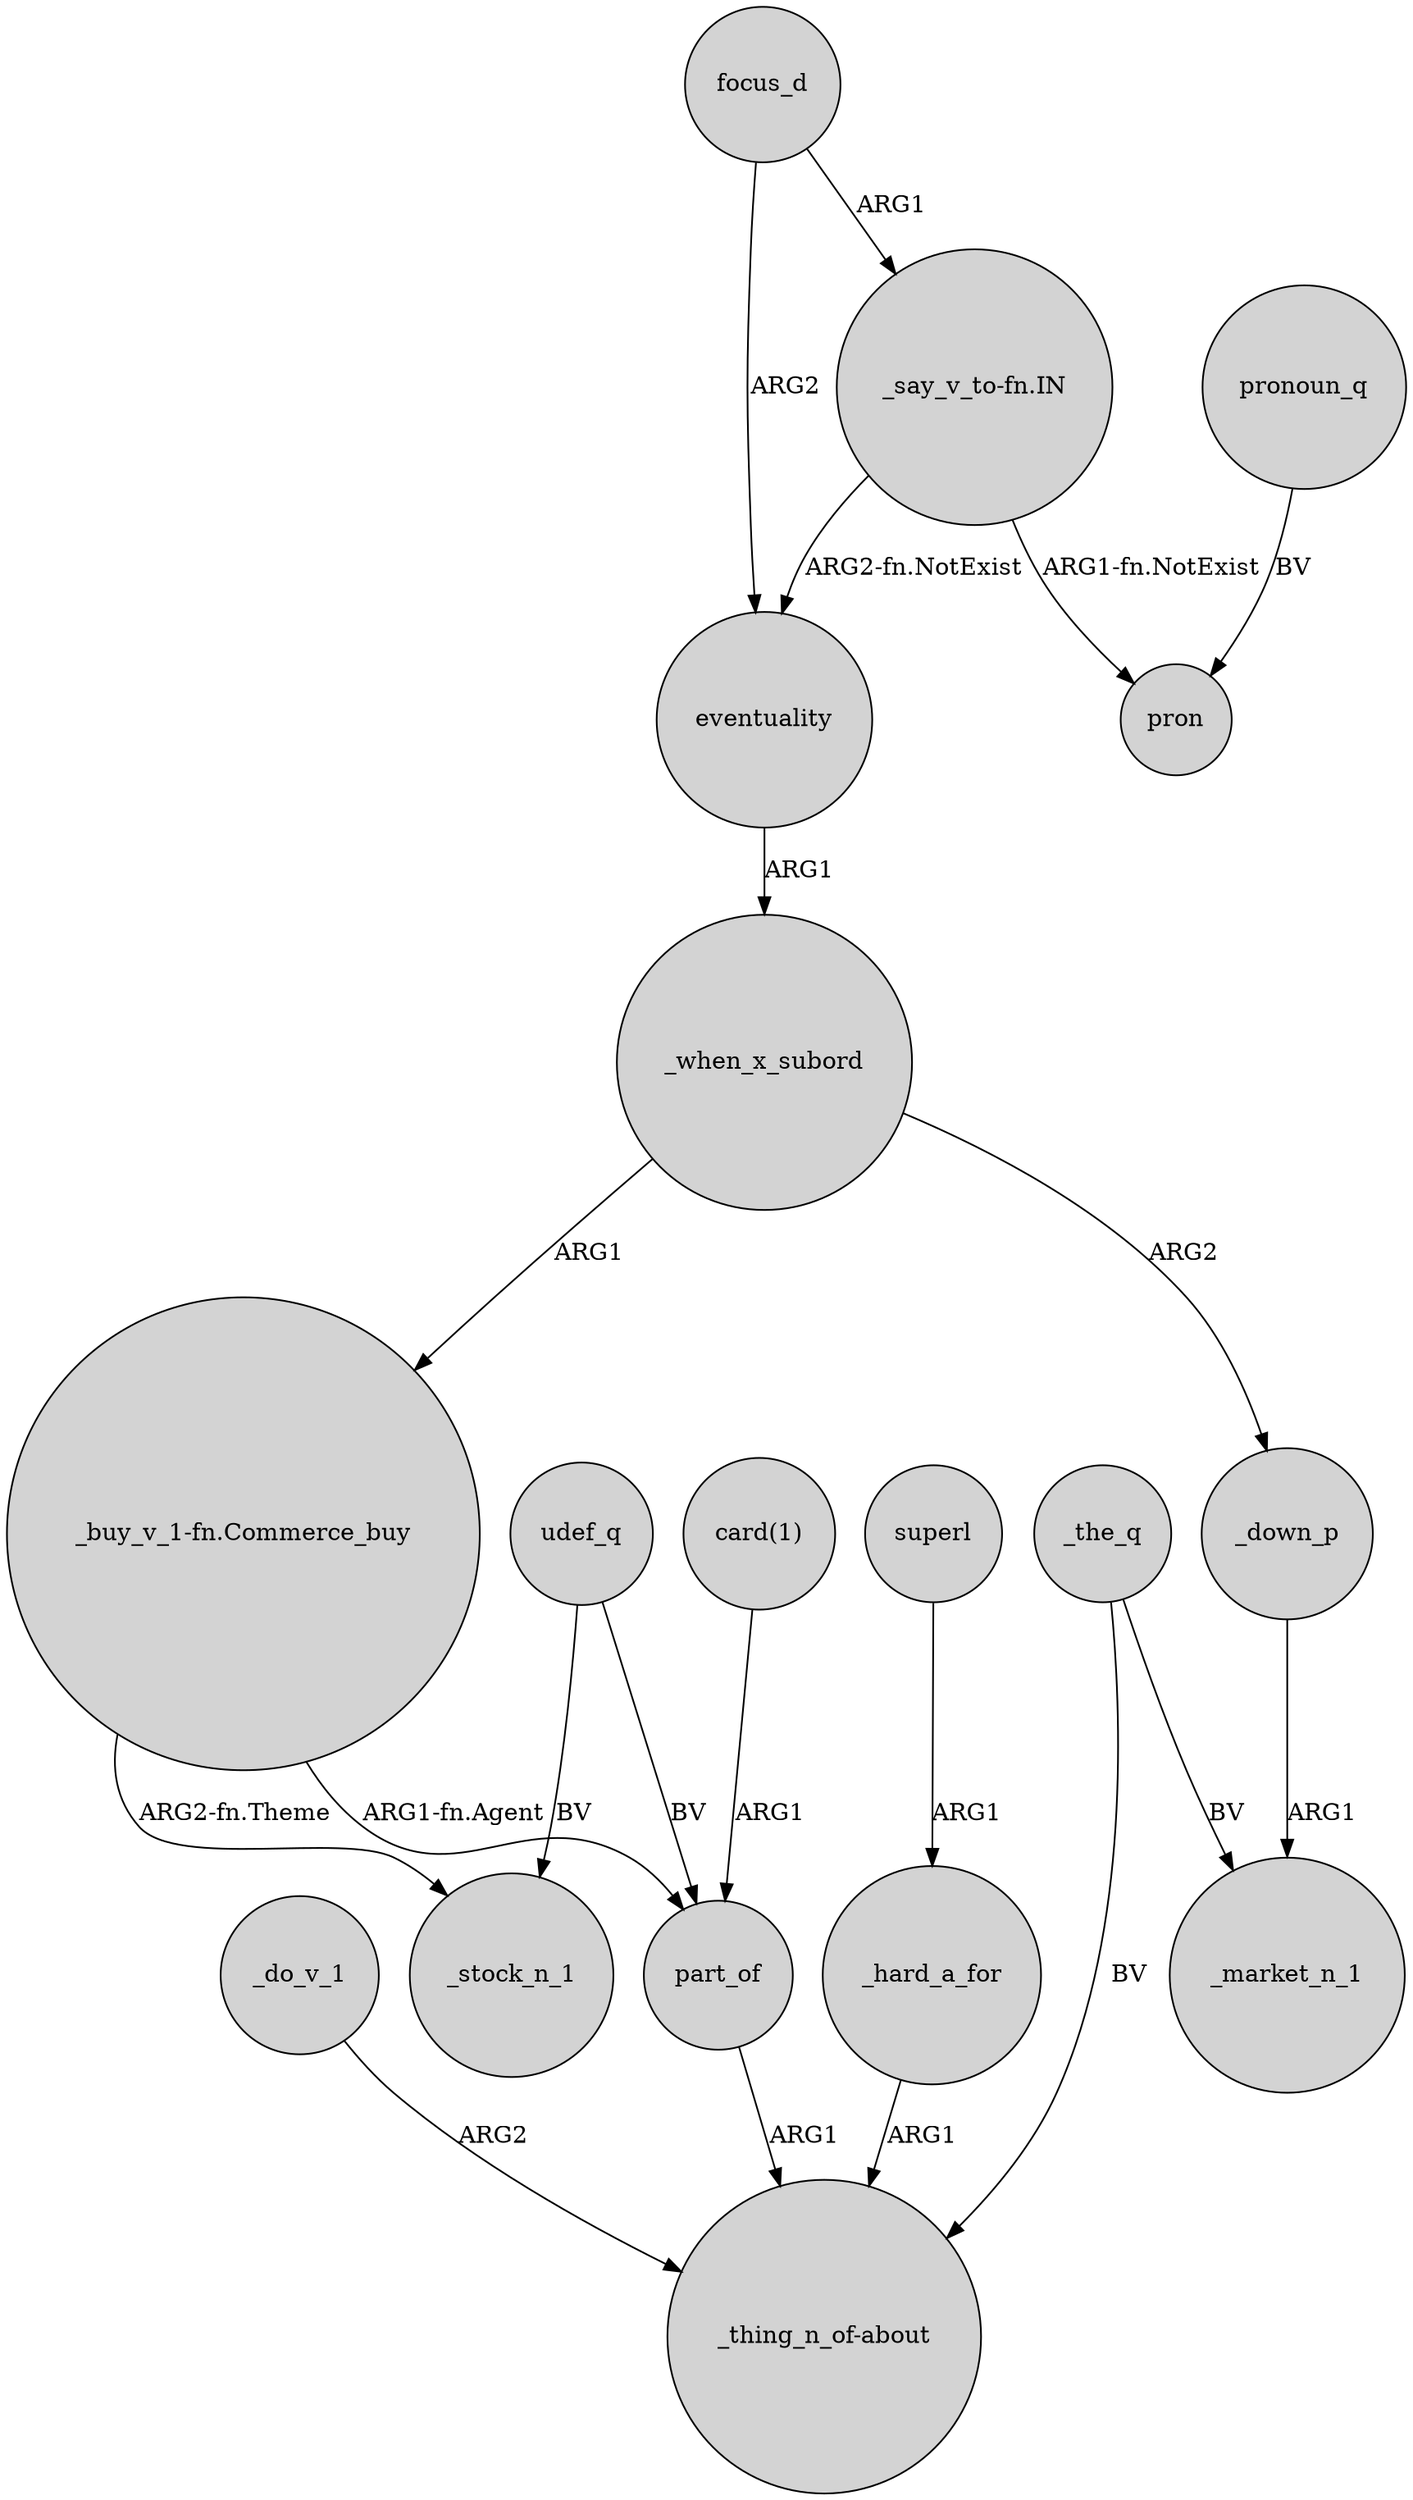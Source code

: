 digraph {
	node [shape=circle style=filled]
	_do_v_1 -> "_thing_n_of-about" [label=ARG2]
	eventuality -> _when_x_subord [label=ARG1]
	"_say_v_to-fn.IN" -> eventuality [label="ARG2-fn.NotExist"]
	"_buy_v_1-fn.Commerce_buy" -> part_of [label="ARG1-fn.Agent"]
	udef_q -> part_of [label=BV]
	superl -> _hard_a_for [label=ARG1]
	"_say_v_to-fn.IN" -> pron [label="ARG1-fn.NotExist"]
	_down_p -> _market_n_1 [label=ARG1]
	pronoun_q -> pron [label=BV]
	udef_q -> _stock_n_1 [label=BV]
	_when_x_subord -> "_buy_v_1-fn.Commerce_buy" [label=ARG1]
	_when_x_subord -> _down_p [label=ARG2]
	_hard_a_for -> "_thing_n_of-about" [label=ARG1]
	"card(1)" -> part_of [label=ARG1]
	focus_d -> eventuality [label=ARG2]
	part_of -> "_thing_n_of-about" [label=ARG1]
	_the_q -> "_thing_n_of-about" [label=BV]
	_the_q -> _market_n_1 [label=BV]
	"_buy_v_1-fn.Commerce_buy" -> _stock_n_1 [label="ARG2-fn.Theme"]
	focus_d -> "_say_v_to-fn.IN" [label=ARG1]
}
